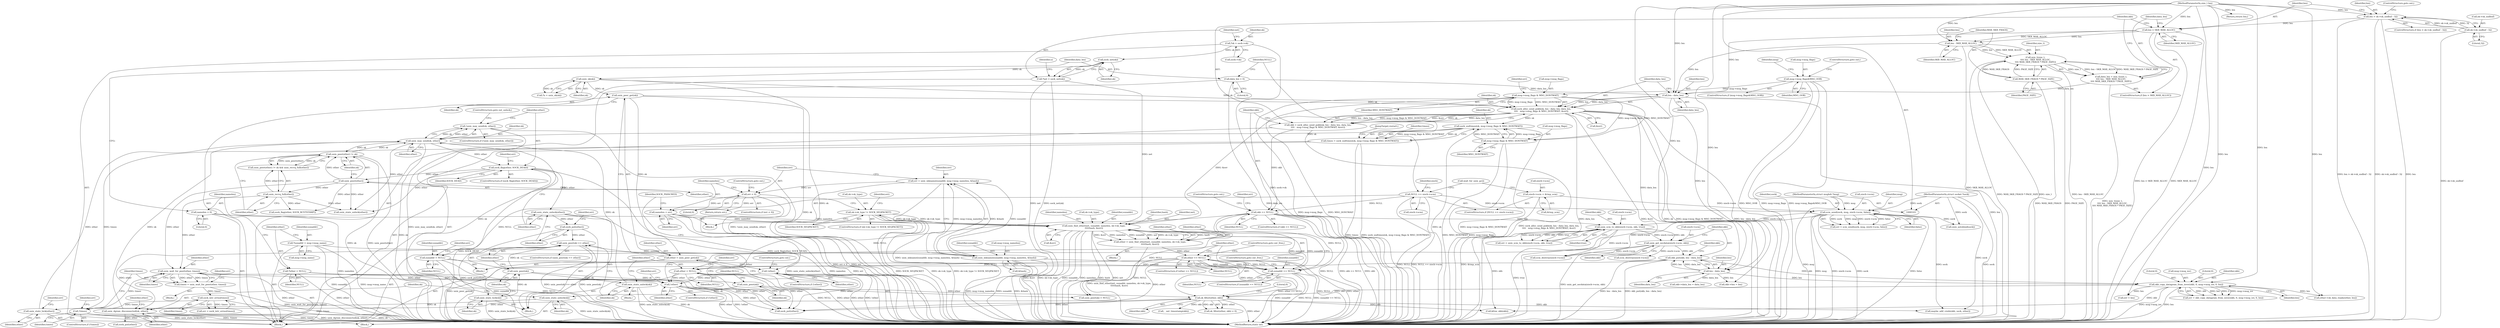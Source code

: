 digraph "0_linux_e0e3cea46d31d23dc40df0a49a7a2c04fe8edfea_0@API" {
"1000408" [label="(Call,!unix_may_send(sk, other))"];
"1000409" [label="(Call,unix_may_send(sk, other))"];
"1000491" [label="(Call,unix_peer(other) != sk)"];
"1000492" [label="(Call,unix_peer(other))"];
"1000414" [label="(Call,sock_flag(other, SOCK_DEAD))"];
"1000439" [label="(Call,unix_dgram_disconnected(sk, other))"];
"1000437" [label="(Call,unix_state_unlock(sk))"];
"1000434" [label="(Call,unix_peer(sk))"];
"1000429" [label="(Call,unix_peer(sk))"];
"1000425" [label="(Call,unix_state_lock(sk))"];
"1000428" [label="(Call,unix_peer(sk) == other)"];
"1000420" [label="(Call,sock_put(other))"];
"1000418" [label="(Call,unix_state_unlock(other))"];
"1000352" [label="(Call,sock_sndtimeo(sk, msg->msg_flags & MSG_DONTWAIT))"];
"1000281" [label="(Call,sock_alloc_send_pskb(sk, len - data_len, data_len,\n\t\t\t\t   msg->msg_flags & MSG_DONTWAIT, &err))"];
"1000226" [label="(Call,unix_peer_get(sk))"];
"1000128" [label="(Call,unix_sk(sk))"];
"1000123" [label="(Call,sock_net(sk))"];
"1000115" [label="(Call,*sk = sock->sk)"];
"1000283" [label="(Call,len - data_len)"];
"1000266" [label="(Call,len > SKB_MAX_ALLOC)"];
"1000257" [label="(Call,len > sk->sk_sndbuf - 32)"];
"1000107" [label="(MethodParameterIn,size_t len)"];
"1000259" [label="(Call,sk->sk_sndbuf - 32)"];
"1000273" [label="(Call,len - SKB_MAX_ALLOC)"];
"1000151" [label="(Call,data_len = 0)"];
"1000269" [label="(Call,data_len = min_t(size_t,\n\t\t\t\t len - SKB_MAX_ALLOC,\n\t\t\t\t MAX_SKB_FRAGS * PAGE_SIZE))"];
"1000271" [label="(Call,min_t(size_t,\n\t\t\t\t len - SKB_MAX_ALLOC,\n\t\t\t\t MAX_SKB_FRAGS * PAGE_SIZE))"];
"1000276" [label="(Call,MAX_SKB_FRAGS * PAGE_SIZE)"];
"1000287" [label="(Call,msg->msg_flags & MSG_DONTWAIT)"];
"1000187" [label="(Call,msg->msg_flags&MSG_OOB)"];
"1000354" [label="(Call,msg->msg_flags & MSG_DONTWAIT)"];
"1000450" [label="(Call,unix_state_unlock(sk))"];
"1000401" [label="(Call,unix_state_lock(other))"];
"1000392" [label="(Call,sk_filter(other, skb))"];
"1000386" [label="(Call,other == NULL)"];
"1000373" [label="(Call,other = unix_find_other(net, sunaddr, namelen, sk->sk_type,\n\t\t\t\t\thash, &err))"];
"1000375" [label="(Call,unix_find_other(net, sunaddr, namelen, sk->sk_type,\n\t\t\t\t\thash, &err))"];
"1000121" [label="(Call,*net = sock_net(sk))"];
"1000369" [label="(Call,sunaddr == NULL)"];
"1000217" [label="(Call,sunaddr = NULL)"];
"1000155" [label="(Call,NULL == siocb->scm)"];
"1000200" [label="(Call,unix_mkname(sunaddr, msg->msg_namelen, &hash))"];
"1000131" [label="(Call,*sunaddr = msg->msg_name)"];
"1000295" [label="(Call,skb == NULL)"];
"1000279" [label="(Call,skb = sock_alloc_send_pskb(sk, len - data_len, data_len,\n\t\t\t\t   msg->msg_flags & MSG_DONTWAIT, &err))"];
"1000141" [label="(Call,namelen = 0)"];
"1000212" [label="(Call,namelen = err)"];
"1000208" [label="(Call,err < 0)"];
"1000198" [label="(Call,err = unix_mkname(sunaddr, msg->msg_namelen, &hash))"];
"1000471" [label="(Call,sk->sk_type != SOCK_SEQPACKET)"];
"1000361" [label="(Call,!other)"];
"1000452" [label="(Call,other = NULL)"];
"1000229" [label="(Call,!other)"];
"1000224" [label="(Call,other = unix_peer_get(sk))"];
"1000137" [label="(Call,*other = NULL)"];
"1000509" [label="(Call,unix_wait_for_peer(other, timeo))"];
"1000495" [label="(Call,unix_recvq_full(other))"];
"1000499" [label="(Call,!timeo)"];
"1000350" [label="(Call,timeo = sock_sndtimeo(sk, msg->msg_flags & MSG_DONTWAIT))"];
"1000514" [label="(Call,sock_intr_errno(timeo))"];
"1000507" [label="(Call,timeo = unix_wait_for_peer(other, timeo))"];
"1000339" [label="(Call,skb_copy_datagram_from_iovec(skb, 0, msg->msg_iov, 0, len))"];
"1000322" [label="(Call,skb_put(skb, len - data_len))"];
"1000317" [label="(Call,unix_get_secdata(siocb->scm, skb))"];
"1000301" [label="(Call,unix_scm_to_skb(siocb->scm, skb, true))"];
"1000169" [label="(Call,scm_send(sock, msg, siocb->scm, false))"];
"1000105" [label="(MethodParameterIn,struct socket *sock)"];
"1000106" [label="(MethodParameterIn,struct msghdr *msg)"];
"1000160" [label="(Call,siocb->scm = &tmp_scm)"];
"1000324" [label="(Call,len - data_len)"];
"1000441" [label="(Identifier,other)"];
"1000219" [label="(Identifier,NULL)"];
"1000389" [label="(ControlStructure,goto out_free;)"];
"1000129" [label="(Identifier,sk)"];
"1000264" [label="(ControlStructure,goto out;)"];
"1000211" [label="(ControlStructure,goto out;)"];
"1000454" [label="(Identifier,NULL)"];
"1000293" [label="(Identifier,err)"];
"1000202" [label="(Call,msg->msg_namelen)"];
"1000436" [label="(Identifier,NULL)"];
"1000339" [label="(Call,skb_copy_datagram_from_iovec(skb, 0, msg->msg_iov, 0, len))"];
"1000216" [label="(Block,)"];
"1000160" [label="(Call,siocb->scm = &tmp_scm)"];
"1000325" [label="(Identifier,len)"];
"1000208" [label="(Call,err < 0)"];
"1000298" [label="(ControlStructure,goto out;)"];
"1000105" [label="(MethodParameterIn,struct socket *sock)"];
"1000392" [label="(Call,sk_filter(other, skb))"];
"1000418" [label="(Call,unix_state_unlock(other))"];
"1000402" [label="(Identifier,other)"];
"1000358" [label="(Identifier,MSG_DONTWAIT)"];
"1000527" [label="(Call,maybe_add_creds(skb, sock, other))"];
"1000224" [label="(Call,other = unix_peer_get(sk))"];
"1000431" [label="(Identifier,other)"];
"1000263" [label="(Literal,32)"];
"1000324" [label="(Call,len - data_len)"];
"1000201" [label="(Identifier,sunaddr)"];
"1000132" [label="(Identifier,sunaddr)"];
"1000435" [label="(Identifier,sk)"];
"1000210" [label="(Literal,0)"];
"1000427" [label="(ControlStructure,if (unix_peer(sk) == other))"];
"1000453" [label="(Identifier,other)"];
"1000514" [label="(Call,sock_intr_errno(timeo))"];
"1000522" [label="(Call,sock_flag(other, SOCK_RCVTSTAMP))"];
"1000155" [label="(Call,NULL == siocb->scm)"];
"1000404" [label="(Identifier,err)"];
"1000371" [label="(Identifier,NULL)"];
"1000296" [label="(Identifier,skb)"];
"1000270" [label="(Identifier,data_len)"];
"1000346" [label="(Identifier,len)"];
"1000126" [label="(Call,*u = unix_sk(sk))"];
"1000378" [label="(Identifier,namelen)"];
"1000302" [label="(Call,siocb->scm)"];
"1000124" [label="(Identifier,sk)"];
"1000128" [label="(Call,unix_sk(sk))"];
"1000284" [label="(Identifier,len)"];
"1000209" [label="(Identifier,err)"];
"1000497" [label="(Block,)"];
"1000332" [label="(Call,skb->len = len)"];
"1000107" [label="(MethodParameterIn,size_t len)"];
"1000272" [label="(Identifier,size_t)"];
"1000231" [label="(ControlStructure,goto out;)"];
"1000138" [label="(Identifier,other)"];
"1000493" [label="(Identifier,other)"];
"1000285" [label="(Identifier,data_len)"];
"1000361" [label="(Call,!other)"];
"1000397" [label="(Call,err = len)"];
"1000225" [label="(Identifier,other)"];
"1000257" [label="(Call,len > sk->sk_sndbuf - 32)"];
"1000342" [label="(Call,msg->msg_iov)"];
"1000195" [label="(Identifier,msg)"];
"1000154" [label="(ControlStructure,if (NULL == siocb->scm))"];
"1000567" [label="(Call,kfree_skb(skb))"];
"1000460" [label="(Identifier,err)"];
"1000151" [label="(Call,data_len = 0)"];
"1000388" [label="(Identifier,NULL)"];
"1000306" [label="(Identifier,true)"];
"1000491" [label="(Call,unix_peer(other) != sk)"];
"1000142" [label="(Identifier,namelen)"];
"1000369" [label="(Call,sunaddr == NULL)"];
"1000291" [label="(Identifier,MSG_DONTWAIT)"];
"1000269" [label="(Call,data_len = min_t(size_t,\n\t\t\t\t len - SKB_MAX_ALLOC,\n\t\t\t\t MAX_SKB_FRAGS * PAGE_SIZE))"];
"1000500" [label="(Identifier,timeo)"];
"1000322" [label="(Call,skb_put(skb, len - data_len))"];
"1000297" [label="(Identifier,NULL)"];
"1000317" [label="(Call,unix_get_secdata(siocb->scm, skb))"];
"1000169" [label="(Call,scm_send(sock, msg, siocb->scm, false))"];
"1000294" [label="(ControlStructure,if (skb == NULL))"];
"1000374" [label="(Identifier,other)"];
"1000432" [label="(Block,)"];
"1000387" [label="(Identifier,other)"];
"1000235" [label="(Identifier,SOCK_PASSCRED)"];
"1000368" [label="(ControlStructure,if (sunaddr == NULL))"];
"1000212" [label="(Call,namelen = err)"];
"1000345" [label="(Literal,0)"];
"1000172" [label="(Call,siocb->scm)"];
"1000451" [label="(Identifier,sk)"];
"1000283" [label="(Call,len - data_len)"];
"1000288" [label="(Call,msg->msg_flags)"];
"1000394" [label="(Identifier,skb)"];
"1000515" [label="(Identifier,timeo)"];
"1000401" [label="(Call,unix_state_lock(other))"];
"1000115" [label="(Call,*sk = sock->sk)"];
"1000276" [label="(Call,MAX_SKB_FRAGS * PAGE_SIZE)"];
"1000450" [label="(Call,unix_state_unlock(sk))"];
"1000226" [label="(Call,unix_peer_get(sk))"];
"1000280" [label="(Identifier,skb)"];
"1000186" [label="(ControlStructure,if (msg->msg_flags&MSG_OOB))"];
"1000352" [label="(Call,sock_sndtimeo(sk, msg->msg_flags & MSG_DONTWAIT))"];
"1000301" [label="(Call,unix_scm_to_skb(siocb->scm, skb, true))"];
"1000287" [label="(Call,msg->msg_flags & MSG_DONTWAIT)"];
"1000471" [label="(Call,sk->sk_type != SOCK_SEQPACKET)"];
"1000499" [label="(Call,!timeo)"];
"1000382" [label="(Identifier,hash)"];
"1000354" [label="(Call,msg->msg_flags & MSG_DONTWAIT)"];
"1000123" [label="(Call,sock_net(sk))"];
"1000370" [label="(Identifier,sunaddr)"];
"1000166" [label="(Call,wait_for_unix_gc())"];
"1000299" [label="(Call,err = unix_scm_to_skb(siocb->scm, skb, true))"];
"1000248" [label="(Call,unix_autobind(sock))"];
"1000116" [label="(Identifier,sk)"];
"1000133" [label="(Call,msg->msg_name)"];
"1000376" [label="(Identifier,net)"];
"1000507" [label="(Call,timeo = unix_wait_for_peer(other, timeo))"];
"1000472" [label="(Call,sk->sk_type)"];
"1000428" [label="(Call,unix_peer(sk) == other)"];
"1000416" [label="(Identifier,SOCK_DEAD)"];
"1000259" [label="(Call,sk->sk_sndbuf - 32)"];
"1000275" [label="(Identifier,SKB_MAX_ALLOC)"];
"1000318" [label="(Call,siocb->scm)"];
"1000205" [label="(Call,&hash)"];
"1000351" [label="(Identifier,timeo)"];
"1000513" [label="(Identifier,err)"];
"1000121" [label="(Call,*net = sock_net(sk))"];
"1000197" [label="(Block,)"];
"1000108" [label="(Block,)"];
"1000305" [label="(Identifier,skb)"];
"1000439" [label="(Call,unix_dgram_disconnected(sk, other))"];
"1000353" [label="(Identifier,sk)"];
"1000214" [label="(Identifier,err)"];
"1000572" [label="(Call,sock_put(other))"];
"1000385" [label="(ControlStructure,if (other == NULL))"];
"1000350" [label="(Call,timeo = sock_sndtimeo(sk, msg->msg_flags & MSG_DONTWAIT))"];
"1000217" [label="(Call,sunaddr = NULL)"];
"1000267" [label="(Identifier,len)"];
"1000274" [label="(Identifier,len)"];
"1000440" [label="(Identifier,sk)"];
"1000271" [label="(Call,min_t(size_t,\n\t\t\t\t len - SKB_MAX_ALLOC,\n\t\t\t\t MAX_SKB_FRAGS * PAGE_SIZE))"];
"1000426" [label="(Identifier,sk)"];
"1000494" [label="(Identifier,sk)"];
"1000552" [label="(Call,other->sk_data_ready(other, len))"];
"1000512" [label="(Call,err = sock_intr_errno(timeo))"];
"1000323" [label="(Identifier,skb)"];
"1000282" [label="(Identifier,sk)"];
"1000295" [label="(Call,skb == NULL)"];
"1000286" [label="(Identifier,data_len)"];
"1000300" [label="(Identifier,err)"];
"1000412" [label="(ControlStructure,goto out_unlock;)"];
"1000580" [label="(MethodReturn,static int)"];
"1000423" [label="(Identifier,err)"];
"1000162" [label="(Identifier,siocb)"];
"1000419" [label="(Identifier,other)"];
"1000266" [label="(Call,len > SKB_MAX_ALLOC)"];
"1000379" [label="(Call,sk->sk_type)"];
"1000156" [label="(Identifier,NULL)"];
"1000363" [label="(Block,)"];
"1000420" [label="(Call,sock_put(other))"];
"1000273" [label="(Call,len - SKB_MAX_ALLOC)"];
"1000281" [label="(Call,sock_alloc_send_pskb(sk, len - data_len, data_len,\n\t\t\t\t   msg->msg_flags & MSG_DONTWAIT, &err))"];
"1000434" [label="(Call,unix_peer(sk))"];
"1000122" [label="(Identifier,net)"];
"1000171" [label="(Identifier,msg)"];
"1000326" [label="(Identifier,data_len)"];
"1000414" [label="(Call,sock_flag(other, SOCK_DEAD))"];
"1000292" [label="(Call,&err)"];
"1000260" [label="(Call,sk->sk_sndbuf)"];
"1000117" [label="(Call,sock->sk)"];
"1000525" [label="(Call,__net_timestamp(skb))"];
"1000141" [label="(Call,namelen = 0)"];
"1000503" [label="(Identifier,err)"];
"1000470" [label="(ControlStructure,if (sk->sk_type != SOCK_SEQPACKET))"];
"1000456" [label="(Identifier,err)"];
"1000355" [label="(Call,msg->msg_flags)"];
"1000373" [label="(Call,other = unix_find_other(net, sunaddr, namelen, sk->sk_type,\n\t\t\t\t\thash, &err))"];
"1000475" [label="(Identifier,SOCK_SEQPACKET)"];
"1000340" [label="(Identifier,skb)"];
"1000430" [label="(Identifier,sk)"];
"1000417" [label="(Block,)"];
"1000227" [label="(Identifier,sk)"];
"1000187" [label="(Call,msg->msg_flags&MSG_OOB)"];
"1000191" [label="(Identifier,MSG_OOB)"];
"1000578" [label="(Return,return err;)"];
"1000372" [label="(ControlStructure,goto out_free;)"];
"1000152" [label="(Identifier,data_len)"];
"1000327" [label="(Call,skb->data_len = data_len)"];
"1000425" [label="(Call,unix_state_lock(sk))"];
"1000393" [label="(Identifier,other)"];
"1000492" [label="(Call,unix_peer(other))"];
"1000127" [label="(Identifier,u)"];
"1000164" [label="(Call,&tmp_scm)"];
"1000377" [label="(Identifier,sunaddr)"];
"1000452" [label="(Call,other = NULL)"];
"1000561" [label="(Return,return len;)"];
"1000360" [label="(ControlStructure,if (!other))"];
"1000137" [label="(Call,*other = NULL)"];
"1000409" [label="(Call,unix_may_send(sk, other))"];
"1000153" [label="(Literal,0)"];
"1000221" [label="(Identifier,err)"];
"1000557" [label="(Call,scm_destroy(siocb->scm))"];
"1000362" [label="(Identifier,other)"];
"1000443" [label="(Identifier,other)"];
"1000199" [label="(Identifier,err)"];
"1000218" [label="(Identifier,sunaddr)"];
"1000386" [label="(Call,other == NULL)"];
"1000341" [label="(Literal,0)"];
"1000213" [label="(Identifier,namelen)"];
"1000498" [label="(ControlStructure,if (!timeo))"];
"1000139" [label="(Identifier,NULL)"];
"1000321" [label="(Identifier,skb)"];
"1000359" [label="(JumpTarget,restart:)"];
"1000438" [label="(Identifier,sk)"];
"1000200" [label="(Call,unix_mkname(sunaddr, msg->msg_namelen, &hash))"];
"1000478" [label="(Identifier,err)"];
"1000175" [label="(Identifier,false)"];
"1000170" [label="(Identifier,sock)"];
"1000161" [label="(Call,siocb->scm)"];
"1000207" [label="(ControlStructure,if (err < 0))"];
"1000510" [label="(Identifier,other)"];
"1000495" [label="(Call,unix_recvq_full(other))"];
"1000265" [label="(ControlStructure,if (len > SKB_MAX_ALLOC))"];
"1000509" [label="(Call,unix_wait_for_peer(other, timeo))"];
"1000268" [label="(Identifier,SKB_MAX_ALLOC)"];
"1000408" [label="(Call,!unix_may_send(sk, other))"];
"1000106" [label="(MethodParameterIn,struct msghdr *msg)"];
"1000437" [label="(Call,unix_state_unlock(sk))"];
"1000258" [label="(Identifier,len)"];
"1000511" [label="(Identifier,timeo)"];
"1000230" [label="(Identifier,other)"];
"1000395" [label="(Literal,0)"];
"1000157" [label="(Call,siocb->scm)"];
"1000143" [label="(Literal,0)"];
"1000256" [label="(ControlStructure,if (len > sk->sk_sndbuf - 32))"];
"1000413" [label="(ControlStructure,if (sock_flag(other, SOCK_DEAD)))"];
"1000411" [label="(Identifier,other)"];
"1000564" [label="(Call,unix_state_unlock(other))"];
"1000574" [label="(Call,scm_destroy(siocb->scm))"];
"1000433" [label="(Call,unix_peer(sk) = NULL)"];
"1000496" [label="(Identifier,other)"];
"1000442" [label="(Call,sock_put(other))"];
"1000410" [label="(Identifier,sk)"];
"1000407" [label="(ControlStructure,if (!unix_may_send(sk, other)))"];
"1000198" [label="(Call,err = unix_mkname(sunaddr, msg->msg_namelen, &hash))"];
"1000429" [label="(Call,unix_peer(sk))"];
"1000391" [label="(Call,sk_filter(other, skb) < 0)"];
"1000383" [label="(Call,&err)"];
"1000490" [label="(Call,unix_peer(other) != sk && unix_recvq_full(other))"];
"1000415" [label="(Identifier,other)"];
"1000188" [label="(Call,msg->msg_flags)"];
"1000421" [label="(Identifier,other)"];
"1000192" [label="(ControlStructure,goto out;)"];
"1000228" [label="(ControlStructure,if (!other))"];
"1000329" [label="(Identifier,skb)"];
"1000365" [label="(Identifier,err)"];
"1000167" [label="(Call,err = scm_send(sock, msg, siocb->scm, false))"];
"1000375" [label="(Call,unix_find_other(net, sunaddr, namelen, sk->sk_type,\n\t\t\t\t\thash, &err))"];
"1000278" [label="(Identifier,PAGE_SIZE)"];
"1000449" [label="(Block,)"];
"1000131" [label="(Call,*sunaddr = msg->msg_name)"];
"1000508" [label="(Identifier,timeo)"];
"1000279" [label="(Call,skb = sock_alloc_send_pskb(sk, len - data_len, data_len,\n\t\t\t\t   msg->msg_flags & MSG_DONTWAIT, &err))"];
"1000337" [label="(Call,err = skb_copy_datagram_from_iovec(skb, 0, msg->msg_iov, 0, len))"];
"1000277" [label="(Identifier,MAX_SKB_FRAGS)"];
"1000229" [label="(Call,!other)"];
"1000408" -> "1000407"  [label="AST: "];
"1000408" -> "1000409"  [label="CFG: "];
"1000409" -> "1000408"  [label="AST: "];
"1000412" -> "1000408"  [label="CFG: "];
"1000415" -> "1000408"  [label="CFG: "];
"1000408" -> "1000580"  [label="DDG: unix_may_send(sk, other)"];
"1000408" -> "1000580"  [label="DDG: !unix_may_send(sk, other)"];
"1000409" -> "1000408"  [label="DDG: sk"];
"1000409" -> "1000408"  [label="DDG: other"];
"1000409" -> "1000411"  [label="CFG: "];
"1000410" -> "1000409"  [label="AST: "];
"1000411" -> "1000409"  [label="AST: "];
"1000409" -> "1000580"  [label="DDG: sk"];
"1000491" -> "1000409"  [label="DDG: sk"];
"1000439" -> "1000409"  [label="DDG: sk"];
"1000352" -> "1000409"  [label="DDG: sk"];
"1000450" -> "1000409"  [label="DDG: sk"];
"1000401" -> "1000409"  [label="DDG: other"];
"1000409" -> "1000414"  [label="DDG: other"];
"1000409" -> "1000425"  [label="DDG: sk"];
"1000409" -> "1000491"  [label="DDG: sk"];
"1000409" -> "1000564"  [label="DDG: other"];
"1000491" -> "1000490"  [label="AST: "];
"1000491" -> "1000494"  [label="CFG: "];
"1000492" -> "1000491"  [label="AST: "];
"1000494" -> "1000491"  [label="AST: "];
"1000496" -> "1000491"  [label="CFG: "];
"1000490" -> "1000491"  [label="CFG: "];
"1000491" -> "1000580"  [label="DDG: sk"];
"1000491" -> "1000580"  [label="DDG: unix_peer(other)"];
"1000491" -> "1000490"  [label="DDG: unix_peer(other)"];
"1000491" -> "1000490"  [label="DDG: sk"];
"1000492" -> "1000491"  [label="DDG: other"];
"1000492" -> "1000493"  [label="CFG: "];
"1000493" -> "1000492"  [label="AST: "];
"1000494" -> "1000492"  [label="CFG: "];
"1000414" -> "1000492"  [label="DDG: other"];
"1000492" -> "1000495"  [label="DDG: other"];
"1000492" -> "1000509"  [label="DDG: other"];
"1000492" -> "1000522"  [label="DDG: other"];
"1000492" -> "1000564"  [label="DDG: other"];
"1000414" -> "1000413"  [label="AST: "];
"1000414" -> "1000416"  [label="CFG: "];
"1000415" -> "1000414"  [label="AST: "];
"1000416" -> "1000414"  [label="AST: "];
"1000419" -> "1000414"  [label="CFG: "];
"1000460" -> "1000414"  [label="CFG: "];
"1000414" -> "1000580"  [label="DDG: sock_flag(other, SOCK_DEAD)"];
"1000414" -> "1000580"  [label="DDG: SOCK_DEAD"];
"1000414" -> "1000418"  [label="DDG: other"];
"1000414" -> "1000564"  [label="DDG: other"];
"1000439" -> "1000432"  [label="AST: "];
"1000439" -> "1000441"  [label="CFG: "];
"1000440" -> "1000439"  [label="AST: "];
"1000441" -> "1000439"  [label="AST: "];
"1000443" -> "1000439"  [label="CFG: "];
"1000439" -> "1000580"  [label="DDG: sk"];
"1000439" -> "1000580"  [label="DDG: unix_dgram_disconnected(sk, other)"];
"1000437" -> "1000439"  [label="DDG: sk"];
"1000428" -> "1000439"  [label="DDG: other"];
"1000439" -> "1000442"  [label="DDG: other"];
"1000437" -> "1000432"  [label="AST: "];
"1000437" -> "1000438"  [label="CFG: "];
"1000438" -> "1000437"  [label="AST: "];
"1000440" -> "1000437"  [label="CFG: "];
"1000437" -> "1000580"  [label="DDG: unix_state_unlock(sk)"];
"1000434" -> "1000437"  [label="DDG: sk"];
"1000434" -> "1000433"  [label="AST: "];
"1000434" -> "1000435"  [label="CFG: "];
"1000435" -> "1000434"  [label="AST: "];
"1000436" -> "1000434"  [label="CFG: "];
"1000429" -> "1000434"  [label="DDG: sk"];
"1000429" -> "1000428"  [label="AST: "];
"1000429" -> "1000430"  [label="CFG: "];
"1000430" -> "1000429"  [label="AST: "];
"1000431" -> "1000429"  [label="CFG: "];
"1000429" -> "1000428"  [label="DDG: sk"];
"1000425" -> "1000429"  [label="DDG: sk"];
"1000429" -> "1000450"  [label="DDG: sk"];
"1000425" -> "1000417"  [label="AST: "];
"1000425" -> "1000426"  [label="CFG: "];
"1000426" -> "1000425"  [label="AST: "];
"1000430" -> "1000425"  [label="CFG: "];
"1000425" -> "1000580"  [label="DDG: unix_state_lock(sk)"];
"1000428" -> "1000427"  [label="AST: "];
"1000428" -> "1000431"  [label="CFG: "];
"1000431" -> "1000428"  [label="AST: "];
"1000435" -> "1000428"  [label="CFG: "];
"1000451" -> "1000428"  [label="CFG: "];
"1000428" -> "1000580"  [label="DDG: unix_peer(sk) == other"];
"1000428" -> "1000580"  [label="DDG: unix_peer(sk)"];
"1000420" -> "1000428"  [label="DDG: other"];
"1000420" -> "1000417"  [label="AST: "];
"1000420" -> "1000421"  [label="CFG: "];
"1000421" -> "1000420"  [label="AST: "];
"1000423" -> "1000420"  [label="CFG: "];
"1000420" -> "1000580"  [label="DDG: sock_put(other)"];
"1000418" -> "1000420"  [label="DDG: other"];
"1000418" -> "1000417"  [label="AST: "];
"1000418" -> "1000419"  [label="CFG: "];
"1000419" -> "1000418"  [label="AST: "];
"1000421" -> "1000418"  [label="CFG: "];
"1000418" -> "1000580"  [label="DDG: unix_state_unlock(other)"];
"1000352" -> "1000350"  [label="AST: "];
"1000352" -> "1000354"  [label="CFG: "];
"1000353" -> "1000352"  [label="AST: "];
"1000354" -> "1000352"  [label="AST: "];
"1000350" -> "1000352"  [label="CFG: "];
"1000352" -> "1000580"  [label="DDG: sk"];
"1000352" -> "1000580"  [label="DDG: msg->msg_flags & MSG_DONTWAIT"];
"1000352" -> "1000350"  [label="DDG: sk"];
"1000352" -> "1000350"  [label="DDG: msg->msg_flags & MSG_DONTWAIT"];
"1000281" -> "1000352"  [label="DDG: sk"];
"1000354" -> "1000352"  [label="DDG: msg->msg_flags"];
"1000354" -> "1000352"  [label="DDG: MSG_DONTWAIT"];
"1000281" -> "1000279"  [label="AST: "];
"1000281" -> "1000292"  [label="CFG: "];
"1000282" -> "1000281"  [label="AST: "];
"1000283" -> "1000281"  [label="AST: "];
"1000286" -> "1000281"  [label="AST: "];
"1000287" -> "1000281"  [label="AST: "];
"1000292" -> "1000281"  [label="AST: "];
"1000279" -> "1000281"  [label="CFG: "];
"1000281" -> "1000580"  [label="DDG: data_len"];
"1000281" -> "1000580"  [label="DDG: &err"];
"1000281" -> "1000580"  [label="DDG: sk"];
"1000281" -> "1000580"  [label="DDG: msg->msg_flags & MSG_DONTWAIT"];
"1000281" -> "1000580"  [label="DDG: len - data_len"];
"1000281" -> "1000279"  [label="DDG: len - data_len"];
"1000281" -> "1000279"  [label="DDG: msg->msg_flags & MSG_DONTWAIT"];
"1000281" -> "1000279"  [label="DDG: &err"];
"1000281" -> "1000279"  [label="DDG: sk"];
"1000281" -> "1000279"  [label="DDG: data_len"];
"1000226" -> "1000281"  [label="DDG: sk"];
"1000128" -> "1000281"  [label="DDG: sk"];
"1000283" -> "1000281"  [label="DDG: len"];
"1000283" -> "1000281"  [label="DDG: data_len"];
"1000287" -> "1000281"  [label="DDG: msg->msg_flags"];
"1000287" -> "1000281"  [label="DDG: MSG_DONTWAIT"];
"1000281" -> "1000324"  [label="DDG: data_len"];
"1000281" -> "1000375"  [label="DDG: &err"];
"1000226" -> "1000224"  [label="AST: "];
"1000226" -> "1000227"  [label="CFG: "];
"1000227" -> "1000226"  [label="AST: "];
"1000224" -> "1000226"  [label="CFG: "];
"1000226" -> "1000580"  [label="DDG: sk"];
"1000226" -> "1000224"  [label="DDG: sk"];
"1000128" -> "1000226"  [label="DDG: sk"];
"1000128" -> "1000126"  [label="AST: "];
"1000128" -> "1000129"  [label="CFG: "];
"1000129" -> "1000128"  [label="AST: "];
"1000126" -> "1000128"  [label="CFG: "];
"1000128" -> "1000580"  [label="DDG: sk"];
"1000128" -> "1000126"  [label="DDG: sk"];
"1000123" -> "1000128"  [label="DDG: sk"];
"1000123" -> "1000121"  [label="AST: "];
"1000123" -> "1000124"  [label="CFG: "];
"1000124" -> "1000123"  [label="AST: "];
"1000121" -> "1000123"  [label="CFG: "];
"1000123" -> "1000121"  [label="DDG: sk"];
"1000115" -> "1000123"  [label="DDG: sk"];
"1000115" -> "1000108"  [label="AST: "];
"1000115" -> "1000117"  [label="CFG: "];
"1000116" -> "1000115"  [label="AST: "];
"1000117" -> "1000115"  [label="AST: "];
"1000122" -> "1000115"  [label="CFG: "];
"1000115" -> "1000580"  [label="DDG: sock->sk"];
"1000283" -> "1000285"  [label="CFG: "];
"1000284" -> "1000283"  [label="AST: "];
"1000285" -> "1000283"  [label="AST: "];
"1000286" -> "1000283"  [label="CFG: "];
"1000283" -> "1000580"  [label="DDG: len"];
"1000266" -> "1000283"  [label="DDG: len"];
"1000273" -> "1000283"  [label="DDG: len"];
"1000107" -> "1000283"  [label="DDG: len"];
"1000151" -> "1000283"  [label="DDG: data_len"];
"1000269" -> "1000283"  [label="DDG: data_len"];
"1000283" -> "1000324"  [label="DDG: len"];
"1000266" -> "1000265"  [label="AST: "];
"1000266" -> "1000268"  [label="CFG: "];
"1000267" -> "1000266"  [label="AST: "];
"1000268" -> "1000266"  [label="AST: "];
"1000270" -> "1000266"  [label="CFG: "];
"1000280" -> "1000266"  [label="CFG: "];
"1000266" -> "1000580"  [label="DDG: SKB_MAX_ALLOC"];
"1000266" -> "1000580"  [label="DDG: len > SKB_MAX_ALLOC"];
"1000257" -> "1000266"  [label="DDG: len"];
"1000107" -> "1000266"  [label="DDG: len"];
"1000266" -> "1000273"  [label="DDG: len"];
"1000266" -> "1000273"  [label="DDG: SKB_MAX_ALLOC"];
"1000257" -> "1000256"  [label="AST: "];
"1000257" -> "1000259"  [label="CFG: "];
"1000258" -> "1000257"  [label="AST: "];
"1000259" -> "1000257"  [label="AST: "];
"1000264" -> "1000257"  [label="CFG: "];
"1000267" -> "1000257"  [label="CFG: "];
"1000257" -> "1000580"  [label="DDG: sk->sk_sndbuf - 32"];
"1000257" -> "1000580"  [label="DDG: len"];
"1000257" -> "1000580"  [label="DDG: len > sk->sk_sndbuf - 32"];
"1000107" -> "1000257"  [label="DDG: len"];
"1000259" -> "1000257"  [label="DDG: sk->sk_sndbuf"];
"1000259" -> "1000257"  [label="DDG: 32"];
"1000107" -> "1000103"  [label="AST: "];
"1000107" -> "1000580"  [label="DDG: len"];
"1000107" -> "1000273"  [label="DDG: len"];
"1000107" -> "1000324"  [label="DDG: len"];
"1000107" -> "1000332"  [label="DDG: len"];
"1000107" -> "1000339"  [label="DDG: len"];
"1000107" -> "1000397"  [label="DDG: len"];
"1000107" -> "1000552"  [label="DDG: len"];
"1000107" -> "1000561"  [label="DDG: len"];
"1000259" -> "1000263"  [label="CFG: "];
"1000260" -> "1000259"  [label="AST: "];
"1000263" -> "1000259"  [label="AST: "];
"1000259" -> "1000580"  [label="DDG: sk->sk_sndbuf"];
"1000273" -> "1000271"  [label="AST: "];
"1000273" -> "1000275"  [label="CFG: "];
"1000274" -> "1000273"  [label="AST: "];
"1000275" -> "1000273"  [label="AST: "];
"1000277" -> "1000273"  [label="CFG: "];
"1000273" -> "1000580"  [label="DDG: SKB_MAX_ALLOC"];
"1000273" -> "1000271"  [label="DDG: len"];
"1000273" -> "1000271"  [label="DDG: SKB_MAX_ALLOC"];
"1000151" -> "1000108"  [label="AST: "];
"1000151" -> "1000153"  [label="CFG: "];
"1000152" -> "1000151"  [label="AST: "];
"1000153" -> "1000151"  [label="AST: "];
"1000156" -> "1000151"  [label="CFG: "];
"1000151" -> "1000580"  [label="DDG: data_len"];
"1000269" -> "1000265"  [label="AST: "];
"1000269" -> "1000271"  [label="CFG: "];
"1000270" -> "1000269"  [label="AST: "];
"1000271" -> "1000269"  [label="AST: "];
"1000280" -> "1000269"  [label="CFG: "];
"1000269" -> "1000580"  [label="DDG: min_t(size_t,\n\t\t\t\t len - SKB_MAX_ALLOC,\n\t\t\t\t MAX_SKB_FRAGS * PAGE_SIZE)"];
"1000271" -> "1000269"  [label="DDG: size_t"];
"1000271" -> "1000269"  [label="DDG: len - SKB_MAX_ALLOC"];
"1000271" -> "1000269"  [label="DDG: MAX_SKB_FRAGS * PAGE_SIZE"];
"1000271" -> "1000276"  [label="CFG: "];
"1000272" -> "1000271"  [label="AST: "];
"1000276" -> "1000271"  [label="AST: "];
"1000271" -> "1000580"  [label="DDG: MAX_SKB_FRAGS * PAGE_SIZE"];
"1000271" -> "1000580"  [label="DDG: len - SKB_MAX_ALLOC"];
"1000271" -> "1000580"  [label="DDG: size_t"];
"1000276" -> "1000271"  [label="DDG: MAX_SKB_FRAGS"];
"1000276" -> "1000271"  [label="DDG: PAGE_SIZE"];
"1000276" -> "1000278"  [label="CFG: "];
"1000277" -> "1000276"  [label="AST: "];
"1000278" -> "1000276"  [label="AST: "];
"1000276" -> "1000580"  [label="DDG: PAGE_SIZE"];
"1000276" -> "1000580"  [label="DDG: MAX_SKB_FRAGS"];
"1000287" -> "1000291"  [label="CFG: "];
"1000288" -> "1000287"  [label="AST: "];
"1000291" -> "1000287"  [label="AST: "];
"1000293" -> "1000287"  [label="CFG: "];
"1000287" -> "1000580"  [label="DDG: MSG_DONTWAIT"];
"1000287" -> "1000580"  [label="DDG: msg->msg_flags"];
"1000187" -> "1000287"  [label="DDG: msg->msg_flags"];
"1000287" -> "1000354"  [label="DDG: msg->msg_flags"];
"1000287" -> "1000354"  [label="DDG: MSG_DONTWAIT"];
"1000187" -> "1000186"  [label="AST: "];
"1000187" -> "1000191"  [label="CFG: "];
"1000188" -> "1000187"  [label="AST: "];
"1000191" -> "1000187"  [label="AST: "];
"1000192" -> "1000187"  [label="CFG: "];
"1000195" -> "1000187"  [label="CFG: "];
"1000187" -> "1000580"  [label="DDG: msg->msg_flags"];
"1000187" -> "1000580"  [label="DDG: msg->msg_flags&MSG_OOB"];
"1000187" -> "1000580"  [label="DDG: MSG_OOB"];
"1000354" -> "1000358"  [label="CFG: "];
"1000355" -> "1000354"  [label="AST: "];
"1000358" -> "1000354"  [label="AST: "];
"1000354" -> "1000580"  [label="DDG: MSG_DONTWAIT"];
"1000354" -> "1000580"  [label="DDG: msg->msg_flags"];
"1000450" -> "1000449"  [label="AST: "];
"1000450" -> "1000451"  [label="CFG: "];
"1000451" -> "1000450"  [label="AST: "];
"1000453" -> "1000450"  [label="CFG: "];
"1000450" -> "1000580"  [label="DDG: unix_state_unlock(sk)"];
"1000450" -> "1000580"  [label="DDG: sk"];
"1000401" -> "1000108"  [label="AST: "];
"1000401" -> "1000402"  [label="CFG: "];
"1000402" -> "1000401"  [label="AST: "];
"1000404" -> "1000401"  [label="CFG: "];
"1000401" -> "1000580"  [label="DDG: unix_state_lock(other)"];
"1000392" -> "1000401"  [label="DDG: other"];
"1000392" -> "1000391"  [label="AST: "];
"1000392" -> "1000394"  [label="CFG: "];
"1000393" -> "1000392"  [label="AST: "];
"1000394" -> "1000392"  [label="AST: "];
"1000395" -> "1000392"  [label="CFG: "];
"1000392" -> "1000580"  [label="DDG: other"];
"1000392" -> "1000391"  [label="DDG: other"];
"1000392" -> "1000391"  [label="DDG: skb"];
"1000386" -> "1000392"  [label="DDG: other"];
"1000361" -> "1000392"  [label="DDG: other"];
"1000339" -> "1000392"  [label="DDG: skb"];
"1000392" -> "1000525"  [label="DDG: skb"];
"1000392" -> "1000527"  [label="DDG: skb"];
"1000392" -> "1000567"  [label="DDG: skb"];
"1000392" -> "1000572"  [label="DDG: other"];
"1000386" -> "1000385"  [label="AST: "];
"1000386" -> "1000388"  [label="CFG: "];
"1000387" -> "1000386"  [label="AST: "];
"1000388" -> "1000386"  [label="AST: "];
"1000389" -> "1000386"  [label="CFG: "];
"1000393" -> "1000386"  [label="CFG: "];
"1000386" -> "1000580"  [label="DDG: NULL"];
"1000386" -> "1000580"  [label="DDG: other"];
"1000386" -> "1000580"  [label="DDG: other == NULL"];
"1000386" -> "1000369"  [label="DDG: NULL"];
"1000373" -> "1000386"  [label="DDG: other"];
"1000369" -> "1000386"  [label="DDG: NULL"];
"1000386" -> "1000433"  [label="DDG: NULL"];
"1000386" -> "1000452"  [label="DDG: NULL"];
"1000386" -> "1000572"  [label="DDG: other"];
"1000373" -> "1000363"  [label="AST: "];
"1000373" -> "1000375"  [label="CFG: "];
"1000374" -> "1000373"  [label="AST: "];
"1000375" -> "1000373"  [label="AST: "];
"1000387" -> "1000373"  [label="CFG: "];
"1000373" -> "1000580"  [label="DDG: unix_find_other(net, sunaddr, namelen, sk->sk_type,\n\t\t\t\t\thash, &err)"];
"1000375" -> "1000373"  [label="DDG: hash"];
"1000375" -> "1000373"  [label="DDG: &err"];
"1000375" -> "1000373"  [label="DDG: namelen"];
"1000375" -> "1000373"  [label="DDG: sunaddr"];
"1000375" -> "1000373"  [label="DDG: net"];
"1000375" -> "1000373"  [label="DDG: sk->sk_type"];
"1000375" -> "1000383"  [label="CFG: "];
"1000376" -> "1000375"  [label="AST: "];
"1000377" -> "1000375"  [label="AST: "];
"1000378" -> "1000375"  [label="AST: "];
"1000379" -> "1000375"  [label="AST: "];
"1000382" -> "1000375"  [label="AST: "];
"1000383" -> "1000375"  [label="AST: "];
"1000375" -> "1000580"  [label="DDG: net"];
"1000375" -> "1000580"  [label="DDG: sunaddr"];
"1000375" -> "1000580"  [label="DDG: &err"];
"1000375" -> "1000580"  [label="DDG: sk->sk_type"];
"1000375" -> "1000580"  [label="DDG: namelen"];
"1000375" -> "1000580"  [label="DDG: hash"];
"1000375" -> "1000369"  [label="DDG: sunaddr"];
"1000121" -> "1000375"  [label="DDG: net"];
"1000369" -> "1000375"  [label="DDG: sunaddr"];
"1000141" -> "1000375"  [label="DDG: namelen"];
"1000212" -> "1000375"  [label="DDG: namelen"];
"1000471" -> "1000375"  [label="DDG: sk->sk_type"];
"1000375" -> "1000471"  [label="DDG: sk->sk_type"];
"1000121" -> "1000108"  [label="AST: "];
"1000122" -> "1000121"  [label="AST: "];
"1000127" -> "1000121"  [label="CFG: "];
"1000121" -> "1000580"  [label="DDG: sock_net(sk)"];
"1000121" -> "1000580"  [label="DDG: net"];
"1000369" -> "1000368"  [label="AST: "];
"1000369" -> "1000371"  [label="CFG: "];
"1000370" -> "1000369"  [label="AST: "];
"1000371" -> "1000369"  [label="AST: "];
"1000372" -> "1000369"  [label="CFG: "];
"1000374" -> "1000369"  [label="CFG: "];
"1000369" -> "1000580"  [label="DDG: sunaddr == NULL"];
"1000369" -> "1000580"  [label="DDG: sunaddr"];
"1000369" -> "1000580"  [label="DDG: NULL"];
"1000217" -> "1000369"  [label="DDG: sunaddr"];
"1000200" -> "1000369"  [label="DDG: sunaddr"];
"1000295" -> "1000369"  [label="DDG: NULL"];
"1000217" -> "1000216"  [label="AST: "];
"1000217" -> "1000219"  [label="CFG: "];
"1000218" -> "1000217"  [label="AST: "];
"1000219" -> "1000217"  [label="AST: "];
"1000221" -> "1000217"  [label="CFG: "];
"1000217" -> "1000580"  [label="DDG: NULL"];
"1000217" -> "1000580"  [label="DDG: sunaddr"];
"1000155" -> "1000217"  [label="DDG: NULL"];
"1000155" -> "1000154"  [label="AST: "];
"1000155" -> "1000157"  [label="CFG: "];
"1000156" -> "1000155"  [label="AST: "];
"1000157" -> "1000155"  [label="AST: "];
"1000162" -> "1000155"  [label="CFG: "];
"1000166" -> "1000155"  [label="CFG: "];
"1000155" -> "1000580"  [label="DDG: NULL == siocb->scm"];
"1000155" -> "1000580"  [label="DDG: NULL"];
"1000155" -> "1000169"  [label="DDG: siocb->scm"];
"1000155" -> "1000295"  [label="DDG: NULL"];
"1000200" -> "1000198"  [label="AST: "];
"1000200" -> "1000205"  [label="CFG: "];
"1000201" -> "1000200"  [label="AST: "];
"1000202" -> "1000200"  [label="AST: "];
"1000205" -> "1000200"  [label="AST: "];
"1000198" -> "1000200"  [label="CFG: "];
"1000200" -> "1000580"  [label="DDG: sunaddr"];
"1000200" -> "1000580"  [label="DDG: &hash"];
"1000200" -> "1000580"  [label="DDG: msg->msg_namelen"];
"1000200" -> "1000198"  [label="DDG: sunaddr"];
"1000200" -> "1000198"  [label="DDG: msg->msg_namelen"];
"1000200" -> "1000198"  [label="DDG: &hash"];
"1000131" -> "1000200"  [label="DDG: sunaddr"];
"1000131" -> "1000108"  [label="AST: "];
"1000131" -> "1000133"  [label="CFG: "];
"1000132" -> "1000131"  [label="AST: "];
"1000133" -> "1000131"  [label="AST: "];
"1000138" -> "1000131"  [label="CFG: "];
"1000131" -> "1000580"  [label="DDG: sunaddr"];
"1000131" -> "1000580"  [label="DDG: msg->msg_name"];
"1000295" -> "1000294"  [label="AST: "];
"1000295" -> "1000297"  [label="CFG: "];
"1000296" -> "1000295"  [label="AST: "];
"1000297" -> "1000295"  [label="AST: "];
"1000298" -> "1000295"  [label="CFG: "];
"1000300" -> "1000295"  [label="CFG: "];
"1000295" -> "1000580"  [label="DDG: skb"];
"1000295" -> "1000580"  [label="DDG: NULL"];
"1000295" -> "1000580"  [label="DDG: skb == NULL"];
"1000279" -> "1000295"  [label="DDG: skb"];
"1000295" -> "1000301"  [label="DDG: skb"];
"1000295" -> "1000433"  [label="DDG: NULL"];
"1000295" -> "1000452"  [label="DDG: NULL"];
"1000279" -> "1000108"  [label="AST: "];
"1000280" -> "1000279"  [label="AST: "];
"1000296" -> "1000279"  [label="CFG: "];
"1000279" -> "1000580"  [label="DDG: sock_alloc_send_pskb(sk, len - data_len, data_len,\n\t\t\t\t   msg->msg_flags & MSG_DONTWAIT, &err)"];
"1000141" -> "1000108"  [label="AST: "];
"1000141" -> "1000143"  [label="CFG: "];
"1000142" -> "1000141"  [label="AST: "];
"1000143" -> "1000141"  [label="AST: "];
"1000152" -> "1000141"  [label="CFG: "];
"1000141" -> "1000580"  [label="DDG: namelen"];
"1000212" -> "1000197"  [label="AST: "];
"1000212" -> "1000214"  [label="CFG: "];
"1000213" -> "1000212"  [label="AST: "];
"1000214" -> "1000212"  [label="AST: "];
"1000235" -> "1000212"  [label="CFG: "];
"1000212" -> "1000580"  [label="DDG: err"];
"1000212" -> "1000580"  [label="DDG: namelen"];
"1000208" -> "1000212"  [label="DDG: err"];
"1000208" -> "1000207"  [label="AST: "];
"1000208" -> "1000210"  [label="CFG: "];
"1000209" -> "1000208"  [label="AST: "];
"1000210" -> "1000208"  [label="AST: "];
"1000211" -> "1000208"  [label="CFG: "];
"1000213" -> "1000208"  [label="CFG: "];
"1000208" -> "1000580"  [label="DDG: err"];
"1000208" -> "1000580"  [label="DDG: err < 0"];
"1000198" -> "1000208"  [label="DDG: err"];
"1000208" -> "1000578"  [label="DDG: err"];
"1000198" -> "1000197"  [label="AST: "];
"1000199" -> "1000198"  [label="AST: "];
"1000209" -> "1000198"  [label="CFG: "];
"1000198" -> "1000580"  [label="DDG: unix_mkname(sunaddr, msg->msg_namelen, &hash)"];
"1000471" -> "1000470"  [label="AST: "];
"1000471" -> "1000475"  [label="CFG: "];
"1000472" -> "1000471"  [label="AST: "];
"1000475" -> "1000471"  [label="AST: "];
"1000478" -> "1000471"  [label="CFG: "];
"1000493" -> "1000471"  [label="CFG: "];
"1000471" -> "1000580"  [label="DDG: sk->sk_type"];
"1000471" -> "1000580"  [label="DDG: SOCK_SEQPACKET"];
"1000471" -> "1000580"  [label="DDG: sk->sk_type != SOCK_SEQPACKET"];
"1000361" -> "1000360"  [label="AST: "];
"1000361" -> "1000362"  [label="CFG: "];
"1000362" -> "1000361"  [label="AST: "];
"1000365" -> "1000361"  [label="CFG: "];
"1000393" -> "1000361"  [label="CFG: "];
"1000361" -> "1000580"  [label="DDG: !other"];
"1000361" -> "1000580"  [label="DDG: other"];
"1000452" -> "1000361"  [label="DDG: other"];
"1000229" -> "1000361"  [label="DDG: other"];
"1000137" -> "1000361"  [label="DDG: other"];
"1000509" -> "1000361"  [label="DDG: other"];
"1000361" -> "1000572"  [label="DDG: other"];
"1000452" -> "1000417"  [label="AST: "];
"1000452" -> "1000454"  [label="CFG: "];
"1000453" -> "1000452"  [label="AST: "];
"1000454" -> "1000452"  [label="AST: "];
"1000456" -> "1000452"  [label="CFG: "];
"1000452" -> "1000580"  [label="DDG: other"];
"1000452" -> "1000580"  [label="DDG: NULL"];
"1000452" -> "1000572"  [label="DDG: other"];
"1000229" -> "1000228"  [label="AST: "];
"1000229" -> "1000230"  [label="CFG: "];
"1000230" -> "1000229"  [label="AST: "];
"1000231" -> "1000229"  [label="CFG: "];
"1000235" -> "1000229"  [label="CFG: "];
"1000229" -> "1000580"  [label="DDG: !other"];
"1000229" -> "1000580"  [label="DDG: other"];
"1000224" -> "1000229"  [label="DDG: other"];
"1000229" -> "1000572"  [label="DDG: other"];
"1000224" -> "1000216"  [label="AST: "];
"1000225" -> "1000224"  [label="AST: "];
"1000230" -> "1000224"  [label="CFG: "];
"1000224" -> "1000580"  [label="DDG: unix_peer_get(sk)"];
"1000137" -> "1000108"  [label="AST: "];
"1000137" -> "1000139"  [label="CFG: "];
"1000138" -> "1000137"  [label="AST: "];
"1000139" -> "1000137"  [label="AST: "];
"1000142" -> "1000137"  [label="CFG: "];
"1000137" -> "1000580"  [label="DDG: other"];
"1000137" -> "1000572"  [label="DDG: other"];
"1000509" -> "1000507"  [label="AST: "];
"1000509" -> "1000511"  [label="CFG: "];
"1000510" -> "1000509"  [label="AST: "];
"1000511" -> "1000509"  [label="AST: "];
"1000507" -> "1000509"  [label="CFG: "];
"1000509" -> "1000580"  [label="DDG: other"];
"1000509" -> "1000507"  [label="DDG: other"];
"1000509" -> "1000507"  [label="DDG: timeo"];
"1000495" -> "1000509"  [label="DDG: other"];
"1000499" -> "1000509"  [label="DDG: timeo"];
"1000509" -> "1000572"  [label="DDG: other"];
"1000495" -> "1000490"  [label="AST: "];
"1000495" -> "1000496"  [label="CFG: "];
"1000496" -> "1000495"  [label="AST: "];
"1000490" -> "1000495"  [label="CFG: "];
"1000495" -> "1000490"  [label="DDG: other"];
"1000495" -> "1000522"  [label="DDG: other"];
"1000495" -> "1000564"  [label="DDG: other"];
"1000499" -> "1000498"  [label="AST: "];
"1000499" -> "1000500"  [label="CFG: "];
"1000500" -> "1000499"  [label="AST: "];
"1000503" -> "1000499"  [label="CFG: "];
"1000508" -> "1000499"  [label="CFG: "];
"1000499" -> "1000580"  [label="DDG: !timeo"];
"1000499" -> "1000580"  [label="DDG: timeo"];
"1000350" -> "1000499"  [label="DDG: timeo"];
"1000514" -> "1000499"  [label="DDG: timeo"];
"1000350" -> "1000108"  [label="AST: "];
"1000351" -> "1000350"  [label="AST: "];
"1000359" -> "1000350"  [label="CFG: "];
"1000350" -> "1000580"  [label="DDG: timeo"];
"1000350" -> "1000580"  [label="DDG: sock_sndtimeo(sk, msg->msg_flags & MSG_DONTWAIT)"];
"1000514" -> "1000512"  [label="AST: "];
"1000514" -> "1000515"  [label="CFG: "];
"1000515" -> "1000514"  [label="AST: "];
"1000512" -> "1000514"  [label="CFG: "];
"1000514" -> "1000580"  [label="DDG: timeo"];
"1000514" -> "1000512"  [label="DDG: timeo"];
"1000507" -> "1000514"  [label="DDG: timeo"];
"1000507" -> "1000497"  [label="AST: "];
"1000508" -> "1000507"  [label="AST: "];
"1000513" -> "1000507"  [label="CFG: "];
"1000507" -> "1000580"  [label="DDG: unix_wait_for_peer(other, timeo)"];
"1000339" -> "1000337"  [label="AST: "];
"1000339" -> "1000346"  [label="CFG: "];
"1000340" -> "1000339"  [label="AST: "];
"1000341" -> "1000339"  [label="AST: "];
"1000342" -> "1000339"  [label="AST: "];
"1000345" -> "1000339"  [label="AST: "];
"1000346" -> "1000339"  [label="AST: "];
"1000337" -> "1000339"  [label="CFG: "];
"1000339" -> "1000580"  [label="DDG: msg->msg_iov"];
"1000339" -> "1000580"  [label="DDG: len"];
"1000339" -> "1000337"  [label="DDG: skb"];
"1000339" -> "1000337"  [label="DDG: len"];
"1000339" -> "1000337"  [label="DDG: 0"];
"1000339" -> "1000337"  [label="DDG: msg->msg_iov"];
"1000322" -> "1000339"  [label="DDG: skb"];
"1000324" -> "1000339"  [label="DDG: len"];
"1000339" -> "1000397"  [label="DDG: len"];
"1000339" -> "1000552"  [label="DDG: len"];
"1000339" -> "1000567"  [label="DDG: skb"];
"1000322" -> "1000108"  [label="AST: "];
"1000322" -> "1000324"  [label="CFG: "];
"1000323" -> "1000322"  [label="AST: "];
"1000324" -> "1000322"  [label="AST: "];
"1000329" -> "1000322"  [label="CFG: "];
"1000322" -> "1000580"  [label="DDG: len - data_len"];
"1000322" -> "1000580"  [label="DDG: skb_put(skb, len - data_len)"];
"1000317" -> "1000322"  [label="DDG: skb"];
"1000324" -> "1000322"  [label="DDG: len"];
"1000324" -> "1000322"  [label="DDG: data_len"];
"1000317" -> "1000108"  [label="AST: "];
"1000317" -> "1000321"  [label="CFG: "];
"1000318" -> "1000317"  [label="AST: "];
"1000321" -> "1000317"  [label="AST: "];
"1000323" -> "1000317"  [label="CFG: "];
"1000317" -> "1000580"  [label="DDG: unix_get_secdata(siocb->scm, skb)"];
"1000301" -> "1000317"  [label="DDG: siocb->scm"];
"1000301" -> "1000317"  [label="DDG: skb"];
"1000317" -> "1000557"  [label="DDG: siocb->scm"];
"1000317" -> "1000574"  [label="DDG: siocb->scm"];
"1000301" -> "1000299"  [label="AST: "];
"1000301" -> "1000306"  [label="CFG: "];
"1000302" -> "1000301"  [label="AST: "];
"1000305" -> "1000301"  [label="AST: "];
"1000306" -> "1000301"  [label="AST: "];
"1000299" -> "1000301"  [label="CFG: "];
"1000301" -> "1000580"  [label="DDG: true"];
"1000301" -> "1000299"  [label="DDG: siocb->scm"];
"1000301" -> "1000299"  [label="DDG: skb"];
"1000301" -> "1000299"  [label="DDG: true"];
"1000169" -> "1000301"  [label="DDG: siocb->scm"];
"1000301" -> "1000567"  [label="DDG: skb"];
"1000301" -> "1000574"  [label="DDG: siocb->scm"];
"1000169" -> "1000167"  [label="AST: "];
"1000169" -> "1000175"  [label="CFG: "];
"1000170" -> "1000169"  [label="AST: "];
"1000171" -> "1000169"  [label="AST: "];
"1000172" -> "1000169"  [label="AST: "];
"1000175" -> "1000169"  [label="AST: "];
"1000167" -> "1000169"  [label="CFG: "];
"1000169" -> "1000580"  [label="DDG: siocb->scm"];
"1000169" -> "1000580"  [label="DDG: msg"];
"1000169" -> "1000580"  [label="DDG: sock"];
"1000169" -> "1000580"  [label="DDG: false"];
"1000169" -> "1000167"  [label="DDG: sock"];
"1000169" -> "1000167"  [label="DDG: msg"];
"1000169" -> "1000167"  [label="DDG: siocb->scm"];
"1000169" -> "1000167"  [label="DDG: false"];
"1000105" -> "1000169"  [label="DDG: sock"];
"1000106" -> "1000169"  [label="DDG: msg"];
"1000160" -> "1000169"  [label="DDG: siocb->scm"];
"1000169" -> "1000248"  [label="DDG: sock"];
"1000169" -> "1000527"  [label="DDG: sock"];
"1000169" -> "1000574"  [label="DDG: siocb->scm"];
"1000105" -> "1000103"  [label="AST: "];
"1000105" -> "1000580"  [label="DDG: sock"];
"1000105" -> "1000248"  [label="DDG: sock"];
"1000105" -> "1000527"  [label="DDG: sock"];
"1000106" -> "1000103"  [label="AST: "];
"1000106" -> "1000580"  [label="DDG: msg"];
"1000160" -> "1000154"  [label="AST: "];
"1000160" -> "1000164"  [label="CFG: "];
"1000161" -> "1000160"  [label="AST: "];
"1000164" -> "1000160"  [label="AST: "];
"1000166" -> "1000160"  [label="CFG: "];
"1000160" -> "1000580"  [label="DDG: &tmp_scm"];
"1000324" -> "1000326"  [label="CFG: "];
"1000325" -> "1000324"  [label="AST: "];
"1000326" -> "1000324"  [label="AST: "];
"1000324" -> "1000327"  [label="DDG: data_len"];
"1000324" -> "1000332"  [label="DDG: len"];
}
